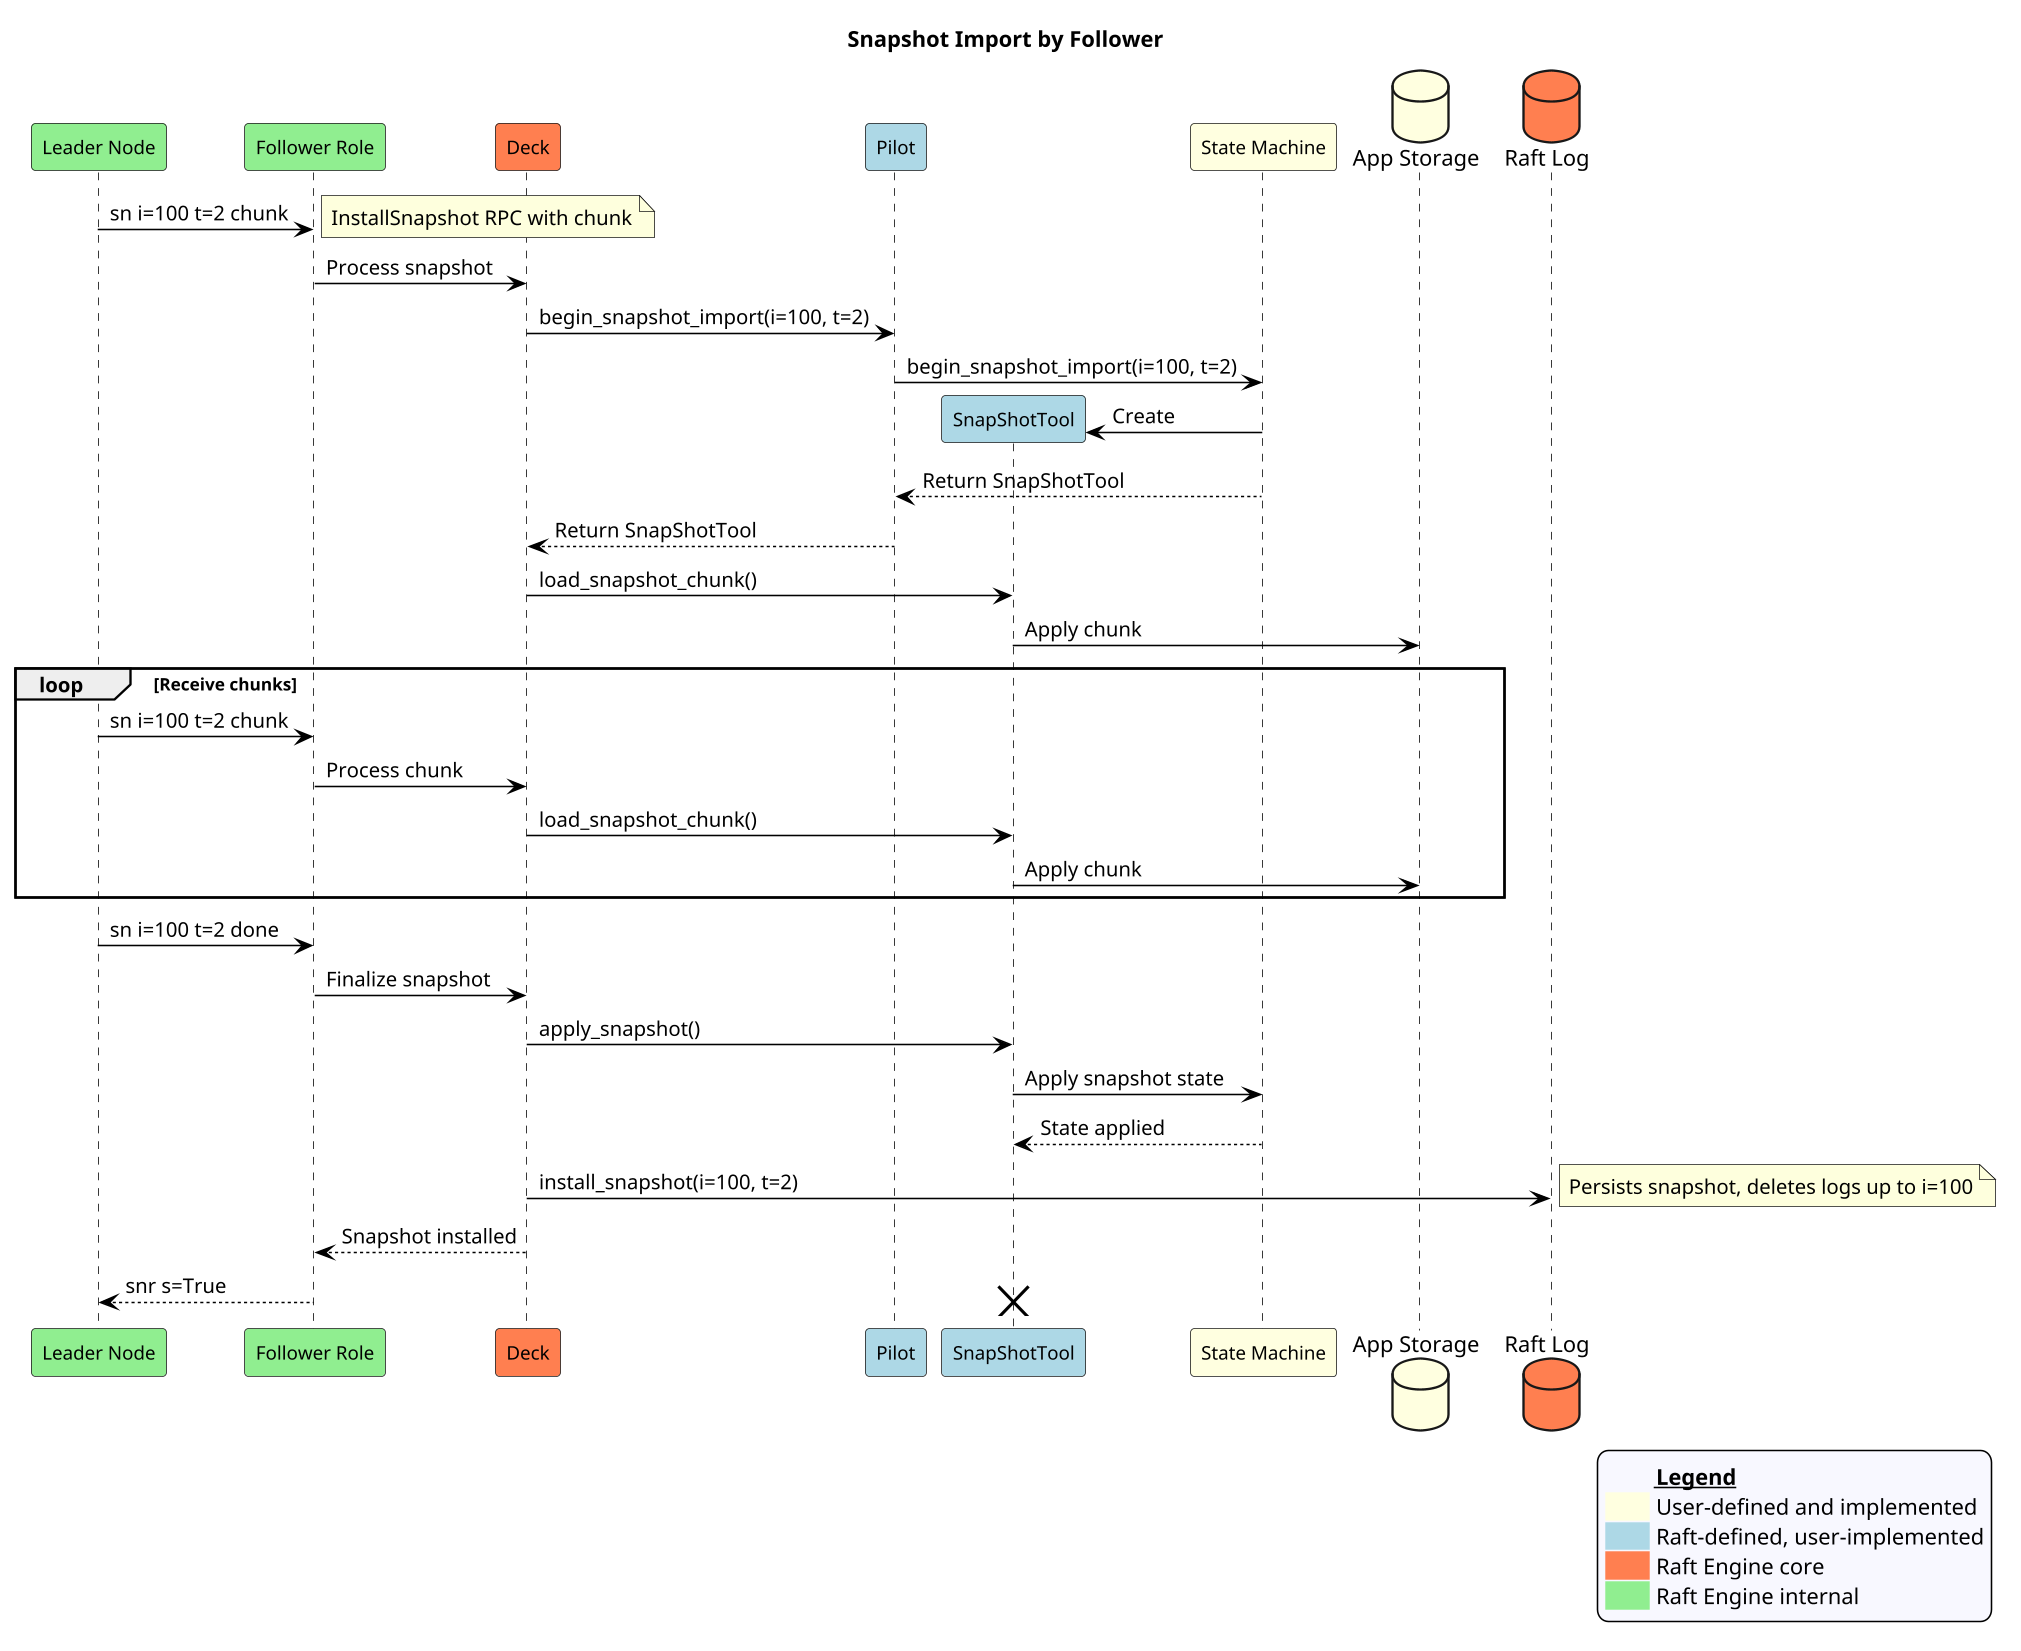 @startuml
!pragma ratio 0.7
skinparam dpi 150
skinparam monochrome false
skinparam sequence {
  ArrowColor Black
  ActorBorderColor Black
  LifeLineBorderColor Black
  ParticipantFontSize 12
  Padding 10
}
skinparam legend {
  backgroundColor #GhostWhite
  entrySeparator #GhostWhite
}
title Snapshot Import by Follower

participant "Leader Node" as leader order 10 #Lightgreen
participant "Follower Role" as follower order 20 #Lightgreen
participant Deck as deck order 30 #Coral
participant Pilot as pilot order 40 #Lightblue
participant "State Machine" as app_state order 50 #Lightyellow
database "App Storage" as app_db order 60 #Lightyellow
database "Raft Log" as raft_log order 70 #Coral

leader -> follower: sn i=100 t=2 chunk
note right: InstallSnapshot RPC with chunk
follower -> deck: Process snapshot
deck -> pilot: begin_snapshot_import(i=100, t=2)
pilot -> app_state: begin_snapshot_import(i=100, t=2)
create participant "SnapShotTool" as tool order 45 #Lightblue
app_state->tool: Create
app_state --> pilot: Return SnapShotTool
pilot --> deck: Return SnapShotTool
deck -> tool: load_snapshot_chunk()
tool -> app_db: Apply chunk
loop Receive chunks
  leader -> follower: sn i=100 t=2 chunk
  follower -> deck: Process chunk
  deck -> tool: load_snapshot_chunk()
  tool -> app_db: Apply chunk
end
leader -> follower: sn i=100 t=2 done
follower -> deck: Finalize snapshot
deck -> tool: apply_snapshot()
tool -> app_state: Apply snapshot state
app_state --> tool: State applied
deck -> raft_log: install_snapshot(i=100, t=2)
note right: Persists snapshot, deletes logs up to i=100
deck --> follower: Snapshot installed
follower --> leader: snr s=True
destroy tool

legend right
  <#GhostWhite,#GhostWhite>|        |= __Legend__ |
  |<#Lightyellow>| User-defined and implemented|
  |<#Lightblue>| Raft-defined, user-implemented|
  |<#Coral>| Raft Engine core|
  |<#Lightgreen>| Raft Engine internal|
endlegend
@enduml